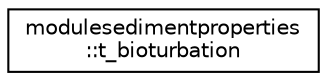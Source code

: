 digraph "Graphical Class Hierarchy"
{
 // LATEX_PDF_SIZE
  edge [fontname="Helvetica",fontsize="10",labelfontname="Helvetica",labelfontsize="10"];
  node [fontname="Helvetica",fontsize="10",shape=record];
  rankdir="LR";
  Node0 [label="modulesedimentproperties\l::t_bioturbation",height=0.2,width=0.4,color="black", fillcolor="white", style="filled",URL="$structmodulesedimentproperties_1_1t__bioturbation.html",tooltip=" "];
}
